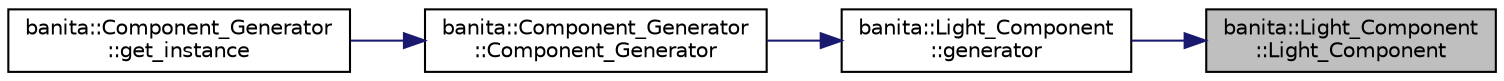 digraph "banita::Light_Component::Light_Component"
{
 // LATEX_PDF_SIZE
  edge [fontname="Helvetica",fontsize="10",labelfontname="Helvetica",labelfontsize="10"];
  node [fontname="Helvetica",fontsize="10",shape=record];
  rankdir="RL";
  Node1 [label="banita::Light_Component\l::Light_Component",height=0.2,width=0.4,color="black", fillcolor="grey75", style="filled", fontcolor="black",tooltip="Construct a new Light_Component object and store the entity received."];
  Node1 -> Node2 [dir="back",color="midnightblue",fontsize="10",style="solid",fontname="Helvetica"];
  Node2 [label="banita::Light_Component\l::generator",height=0.2,width=0.4,color="black", fillcolor="white", style="filled",URL="$de/d14/classbanita_1_1_light___component.html#acc13089b837daf1b1751c3dca81fa798",tooltip="light component generator"];
  Node2 -> Node3 [dir="back",color="midnightblue",fontsize="10",style="solid",fontname="Helvetica"];
  Node3 [label="banita::Component_Generator\l::Component_Generator",height=0.2,width=0.4,color="black", fillcolor="white", style="filled",URL="$d8/dc5/classbanita_1_1_component___generator.html#a2eeb40bd9675d0c1828de601324c503d",tooltip="Construct a new Component_Generator object. Currently doing a unintended step in order to register ne..."];
  Node3 -> Node4 [dir="back",color="midnightblue",fontsize="10",style="solid",fontname="Helvetica"];
  Node4 [label="banita::Component_Generator\l::get_instance",height=0.2,width=0.4,color="black", fillcolor="white", style="filled",URL="$d8/dc5/classbanita_1_1_component___generator.html#a58161267b33b3a6e67edfed079196ebd",tooltip="Get the instance object."];
}
